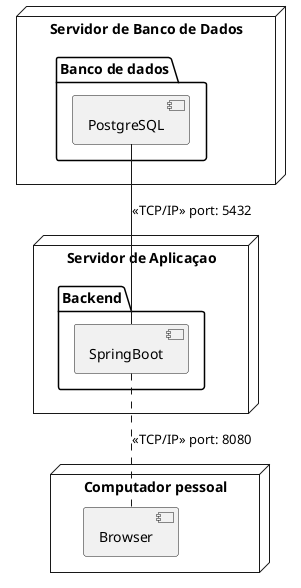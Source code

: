 @startuml
node "Servidor de Aplicaçao" as S1 {
  folder "Backend" {
    [SpringBoot] as SB
  }
}

node "Servidor de Banco de Dados" as S2 { 
  folder "Banco de dados" as BD {
    [PostgreSQL] as PG
  }
}

node "Computador pessoal" {
  [Browser] as B
}

SB .. B : <<TCP/IP>> port: 8080
PG -- SB : <<TCP/IP>> port: 5432

@enduml